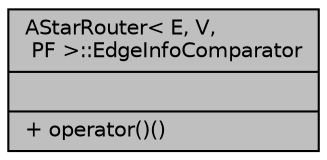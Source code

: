 digraph "AStarRouter&lt; E, V, PF &gt;::EdgeInfoComparator"
{
  edge [fontname="Helvetica",fontsize="10",labelfontname="Helvetica",labelfontsize="10"];
  node [fontname="Helvetica",fontsize="10",shape=record];
  Node1 [label="{AStarRouter\< E, V,\l PF \>::EdgeInfoComparator\n||+ operator()()\l}",height=0.2,width=0.4,color="black", fillcolor="grey75", style="filled", fontcolor="black"];
}

